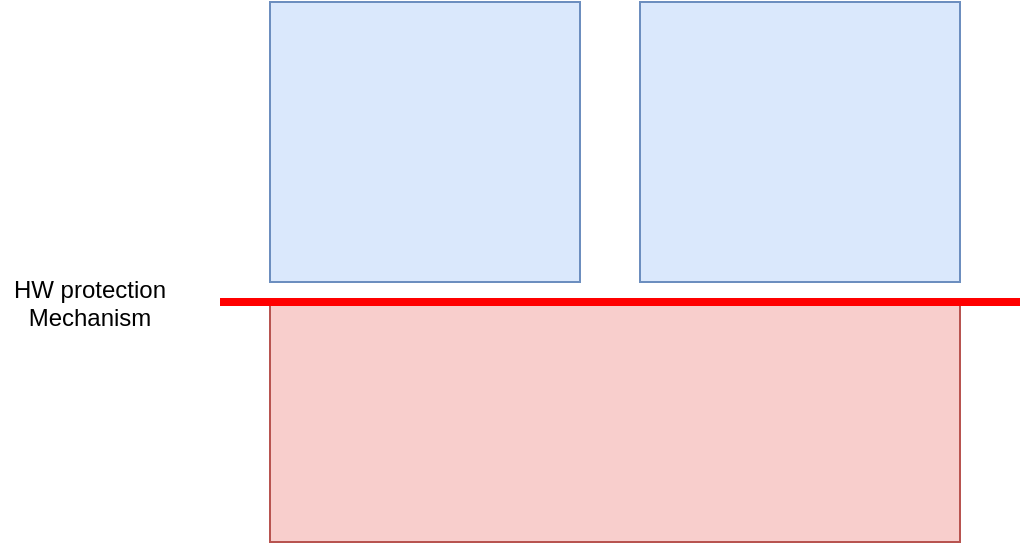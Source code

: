 <mxfile version="16.4.5" type="embed"><diagram id="Jtq0wx4SDSMLCsT2-B9x" name="Page-1"><mxGraphModel dx="1096" dy="705" grid="1" gridSize="10" guides="1" tooltips="1" connect="1" arrows="1" fold="1" page="1" pageScale="1" pageWidth="850" pageHeight="1100" math="0" shadow="0"><root><mxCell id="0"/><mxCell id="1" parent="0"/><mxCell id="2" value="" style="rounded=0;fillColor=#f8cecc;strokeColor=#b85450;" parent="1" vertex="1"><mxGeometry x="305" y="390" width="345" height="120" as="geometry"/></mxCell><mxCell id="3" value="" style="rounded=0;fillColor=#dae8fc;strokeColor=#6c8ebf;" parent="1" vertex="1"><mxGeometry x="305" y="240" width="155" height="140" as="geometry"/></mxCell><mxCell id="5" value="" style="endArrow=none;rounded=0;strokeWidth=4;strokeColor=#FF0000;" parent="1" edge="1"><mxGeometry width="50" height="50" relative="1" as="geometry"><mxPoint x="280" y="390" as="sourcePoint"/><mxPoint x="680" y="390" as="targetPoint"/></mxGeometry></mxCell><mxCell id="6" value="HW protection&#10;Mechanism" style="text;align=center;verticalAlign=middle;resizable=0;points=[];autosize=1;strokeColor=none;fillColor=none;" parent="1" vertex="1"><mxGeometry x="170" y="375" width="90" height="30" as="geometry"/></mxCell><mxCell id="7" value="" style="rounded=0;fillColor=#dae8fc;strokeColor=#6c8ebf;" vertex="1" parent="1"><mxGeometry x="490" y="240" width="160" height="140" as="geometry"/></mxCell></root></mxGraphModel></diagram></mxfile>
